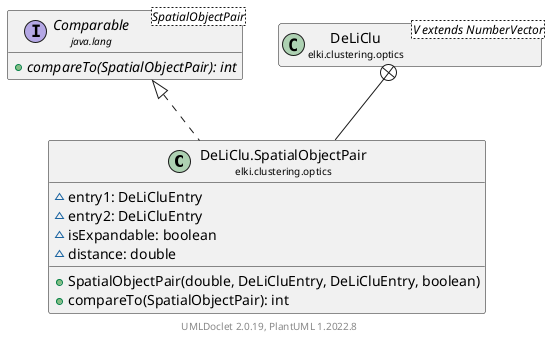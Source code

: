 @startuml
    remove .*\.(Instance|Par|Parameterizer|Factory)$
    set namespaceSeparator none
    hide empty fields
    hide empty methods

    class "<size:14>DeLiClu.SpatialObjectPair\n<size:10>elki.clustering.optics" as elki.clustering.optics.DeLiClu.SpatialObjectPair [[DeLiClu.SpatialObjectPair.html]] {
        ~entry1: DeLiCluEntry
        ~entry2: DeLiCluEntry
        ~isExpandable: boolean
        ~distance: double
        +SpatialObjectPair(double, DeLiCluEntry, DeLiCluEntry, boolean)
        +compareTo(SpatialObjectPair): int
    }

    interface "<size:14>Comparable\n<size:10>java.lang" as java.lang.Comparable<SpatialObjectPair> {
        {abstract} +compareTo(SpatialObjectPair): int
    }
    class "<size:14>DeLiClu\n<size:10>elki.clustering.optics" as elki.clustering.optics.DeLiClu<V extends NumberVector> [[DeLiClu.html]]

    java.lang.Comparable <|.. elki.clustering.optics.DeLiClu.SpatialObjectPair
    elki.clustering.optics.DeLiClu +-- elki.clustering.optics.DeLiClu.SpatialObjectPair

    center footer UMLDoclet 2.0.19, PlantUML 1.2022.8
@enduml
